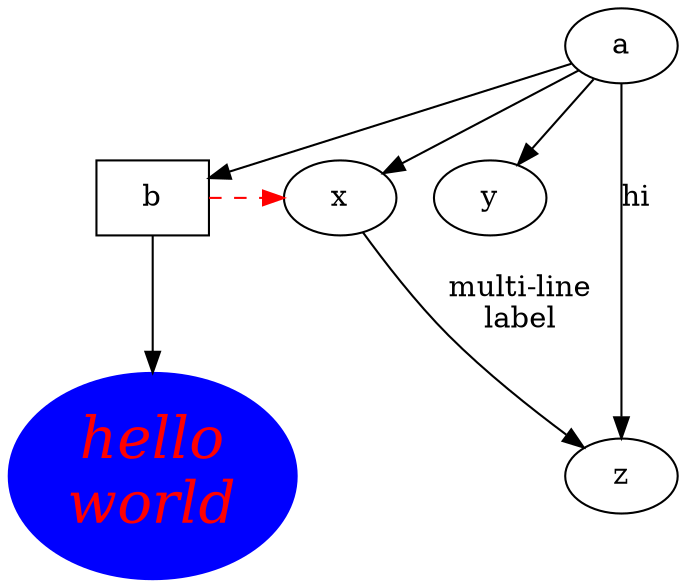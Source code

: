 digraph test4 {
       a -> b -> c;
       a -> {x y};
       b [shape=box];
       c [label="hello\nworld",color=blue,fontsize=28,
            fontname="Palatino-Italic",fontcolor=red,style=filled];
       a -> z [label="hi", weight=100];
       x -> z [label="multi-line\nlabel"];
       edge [style=dashed,color=red];
       b -> x;
       {rank=same; b x}
}

